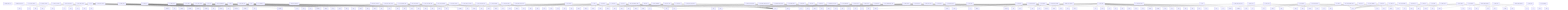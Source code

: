 graph TD
    P_3V3_HP_SLOT1 --- CONN1
    P_12V_HP_SLOT1 --- CONN1
    P_3V3_AUX_HP_SLOT1 --- CONN1
    P_12V_HP_SLOT2 --- CONN2
    P_3V3_HP_SLOT2 --- CONN2
    P_3V3_AUX_HP_SLOT2 --- CONN2
    P_3V3_HP_SLOT3 --- CONN3
    P_3V3_AUX_HP_SLOT3 --- CONN3
    P_12V_HP_SLOT3 --- CONN3
    P_3V3_AUX_HP_SLOT4 --- CONN4
    P_3V3_HP_SLOT4 --- CONN4
    P_12V_HP_SLOT4 --- CONN4
    P_DDR4_VPP --- CONN5
    P_VDDQ_CPU --- CONN5
    P_12V --- CONN5
    P_0V6_VTT --- CONN5
    P_DDR4_VPP --- CONN6
    P_VDDQ_CPU --- CONN6
    P_12V --- CONN6
    P_0V6_VTT --- CONN6
    P_DDR4_VPP --- CONN7
    P_VDDQ_CPU --- CONN7
    P_12V --- CONN7
    P_0V6_VTT --- CONN7
    P_DDR4_VPP --- CONN8
    P_VDDQ_CPU --- CONN8
    P_12V --- CONN8
    P_0V6_VTT --- CONN8
    P_DDR4_VPP --- CONN9
    P_VDDQ_CPU --- CONN9
    P_12V --- CONN9
    P_0V6_VTT --- CONN9
    P_DDR4_VPP --- CONN10
    P_VDDQ_CPU --- CONN10
    P_12V --- CONN10
    P_0V6_VTT --- CONN10
    P_3V3 --- CONN11
    P_12V_NEG --- CONN11
    P_5V_SB --- CONN11
    P_12V --- CONN11
    P_5V --- CONN11
    P_3V3_CPLD --- CONN12
    P_3V3 --- FB1
    P_3V3_CLK_GEN_VDD --- FB1
    P_12V_PVCCIN_CPU --- FB2
    P_5V_DUAL --- FB3
    P_2V0_AQC1 --- FB4
    P0_V20_SERDES_MAT --- FB4
    P1_V20_SERDES_MAT --- FB5
    P_2V0_AQC2 --- FB5
    P_2V0_AQC2 --- FB6
    P1_2V0_R --- FB6
    P_2V0_AQC1 --- FB7
    P0_2V0_R --- FB7
    P_1V0_AQC2 --- FB8
    P1_VA10_R --- FB8
    P1_V20_SERDES --- FB9
    P_2V0_AQC2 --- FB9
    P_1V0_AQC1 --- FB10
    P0_VA10_R --- FB10
    P_2V0_AQC1 --- FB11
    P0_V20_SERDES --- FB11
    P_1V0_AQC2 --- FB12
    P1_V10_SERDES --- FB12
    P_1V0_AQC1 --- FB13
    P0_V10_SERDES --- FB13
    P_3V3_AQC2 --- FB14
    P1_VDD_IO_R --- FB14
    P_3V3_AQC1 --- FB15
    P0_VDD_IO_R --- FB15
    P1_VDD_08 --- FB16
    P0_VDD_08 --- FB17
    P_2V0_AQC2 --- FB18
    P1_VD20 --- FB18
    P_2V0_AQC1 --- FB19
    P0_VD20 --- FB19
    P_12V_PVCCANA --- FB20
    P_5V_DUAL --- FB20
    P_VCCNAC_DIGICK_FILT --- FB21
    P_1V05_NAC --- FB21
    P_1V05 --- FB22
    P_VCCDIGICKSI0_1P05 --- FB22
    P_1V05 --- FB23
    P_VCCCL_HSIO_1P05 --- FB23
    P_1V0_AQC1 --- L1
    P_2V0_AQC1 --- L2
    P_VDD_AQC1 --- L3
    P_3V3_HP_SLOT3 --- L4
    P_3V3_HP_SLOT2 --- L5
    P_2V0_AQC2 --- L6
    P_1V0_LAN --- L7
    P_3V3_HP_SLOT4 --- L8
    P_3V3_HP_SLOT1 --- L9
    P_3V3_UP --- L10
    P_1V0_AQC2 --- L11
    P_3V3_AQC1 --- L12
    P_VDD_AQC2 --- L13
    P_3V3_AQC2 --- L14
    P_DDR4_VPP --- L15
    P_VCCANA_CPU --- L16
    P_VNN_NAC --- L17
    P_1V05 --- L18
    P_VCCIN_CPU --- L19
    P_VCCIN_CPU --- L20
    P_VCCIN_CPU --- L21
    P_VNN_PCH --- L22
    P_3V3_AUX --- L23
    P_1V8 --- L24
    P_12V --- L25
    P_VDDQ_CPU --- L26
    P_VDDQ_CPU --- L27
    P_5V_DUAL --- L28
    P_12V_PVNN_PCH --- L28
    P_12V_PVCCIN_CPU --- L29
    P_12V --- L29
    P_5V_DUAL --- L30
    P_12V_PVNN_NAC --- L30
    P_1V05 --- Q17
    P_1V05 --- Q21
    P_5V_DUAL --- Q27
    P_12V --- Q27
    P_5V_SB --- Q28
    P5V_SB_BLEEDER --- Q28
    P_3V3_HP --- R37
    P_3V3_UP --- R37
    P_3V3_LAN --- R148
    P_3V3_UP --- R148
    P_3V3_AQC1 --- R199
    PVDD_AQC1_MODE --- R199
    P_3V3_AQC2 --- R335
    PVDD_AQC2_MODE --- R335
    P0V6_VTT_VOSNS --- R591
    P_0V6_VTT --- R591
    P_1V05 --- R593
    P_1V05_NAC --- R593
    P_1V05 --- R594
    P_1V05_NAC --- R594
    P_VDDQ_CPU --- R600
    P0V6_VTT_VLDOIN --- R600
    P_VDDQ_CPU --- R603
    P0V6_VTT_VLDOIN --- R603
    P_3V3_AUX --- R604
    P0V6_VTT_VIN --- R604
    P0V6_VTT_REFIN --- R607
    P0V6_VTT_VLDOIN --- R607
    P_1V8_CPU --- R796
    P_1V8 --- R796
    P_1V8_AUX --- R799
    P_1V8 --- R799
    PVCC_NACDELAY_1P8 --- R878
    P_1V8_AUX_NAC --- R878
    PVCC_NAC_1P8 --- R894
    P_1V8_AUX --- R894
    P_12V_PVCCIN_CPU --- R933
    P_5V_DUAL --- R933
    P_12V_PVCCIN_CPU --- R945
    P_5V_DUAL --- R945
    P_3V3_CLK_GEN_PLL --- R1181
    P_3V3_CLK_GEN_VDD --- R1181
    P_1V8_P3V3_AUX --- R1205
    P_1V8_AUX --- R1205
    P_1V8_P3V3_AUX --- R1206
    P_3V3_AUX --- R1206
    P_3V3_AUX --- R1207
    P_3V3_AUX_HSIO_OSC --- R1207
    P_3V3_AUX --- R1238
    P_3V3_AUX_BIOS --- R1238
    P_3V3_UP --- R1244
    P_3V3_CPLD --- R1244
    P_RTC_VCC --- R1286
    P_3V3_AUX --- R1286
    P_3V3_AUX --- U1
    P_3V3_AUX --- U2
    P_5V --- U3
    P_5V_USB3_P0 --- U3
    P_3V3_HP --- U4
    P_3V3_AUX --- U5
    P_1V0_AQC1 --- U6
    P_3V3_AQC1 --- U6
    P_2V0_AQC1 --- U7
    P_3V3_AQC1 --- U7
    P_5V_USB3_P1 --- U8
    P_5V --- U8
    P_3V3_LAN --- U9
    P_1V0_LAN --- U9
    P_12V_HP_SLOT3 --- U10
    P_12V_HP_SLOT2 --- U11
    P_12V --- U12
    P_12V_HP_SLOT3 --- U12
    P_12V_HP_SLOT2 --- U13
    P_12V --- U13
    P_12V_HP_SLOT4 --- U14
    P_12V_HP_SLOT1 --- U15
    P_3V3_AQC1 --- U16
    PVDD_AQC1_RAMP --- U16
    P_VDD_AQC1 --- U16
    PVDD_AQC1_MODE --- U16
    P_3V3_AQC2 --- U17
    P_2V0_AQC2 --- U17
    P_12V_HP_SLOT4 --- U18
    P_12V --- U18
    P_12V_HP_SLOT1 --- U19
    P_12V --- U19
    P_3V3_LAN --- U20
    P1_V20_SERDES --- U21
    P1_VA10_R --- U21
    P1_2V0_R --- U21
    P1_V10_SERDES --- U21
    P1_VDD_08 --- U21
    P_VDD_AQC2 --- U21
    P1_VD20 --- U21
    P1_V20_SERDES_MAT --- U21
    P1_VDD_IO_R --- U21
    P0_V20_SERDES --- U22
    P0_V20_SERDES_MAT --- U22
    P0_V10_SERDES --- U22
    P0_VA10_R --- U22
    P0_VDD_08 --- U22
    P0_VDD_IO_R --- U22
    P0_VD20 --- U22
    P_VDD_AQC1 --- U22
    P0_2V0_R --- U22
    P_5V_SB --- U23
    P_1V0_AQC2 --- U24
    P_3V3_AQC2 --- U24
    P_5V_DUAL --- U25
    P_3V3_AUX_HP_SLOT4 --- U26
    P_3V3_AUX --- U26
    P_3V3_AUX --- U27
    P_3V3_AUX_HP_SLOT1 --- U27
    P_3V3_AUX --- U28
    P_3V3_AUX_HP_SLOT3 --- U28
    P_3V3_AUX --- U29
    P_3V3_AUX_HP_SLOT2 --- U29
    PDDR4_VPP_VCC --- U30
    PDDR4_VPP_SS --- U30
    P_12V --- U30
    P_5V_DUAL --- U31
    P_3V3_AQC2 --- U32
    P_VDD_AQC2 --- U32
    PVDD_AQC2_MODE --- U32
    PVDD_AQC2_RAMP --- U32
    P_12V_PVCCANA --- U33
    P_3V3_AUX --- U34
    P_3V3_AUX --- U35
    P_DDR4_VPP --- U37
    P_1V05 --- U37
    P_12V_PVNN_NAC --- U38
    P_3V3_AUX --- U39
    P_3V3_CLK_GEN_PLL --- U40
    P_3V3_CLK_GEN_VDD --- U40
    P_12V_PVNN_PCH --- U41
    P_1V8_AUX --- U42
    P_1V8_CPU --- U42
    PVCC_NAC_1P8 --- U42
    P_VCCIN_CPU --- U42
    P_VNN_NAC --- U42
    P_VCCDIGICKSI0_1P05 --- U42
    P_1V8_P3V3_AUX --- U42
    P_VNN_PCH --- U42
    P_VDDQ_CPU --- U42
    PVCCRTC_EXT_CAP --- U42
    P_VCCCL_HSIO_1P05 --- U42
    P_3V3_AUX --- U42
    P_1V05 --- U42
    VSS_M61 --- U42
    P_3V3_RTC --- U42
    P_1V05_NAC --- U42
    P_VCCANA_CPU --- U42
    PVCC_NACDELAY_1P8 --- U42
    P_VCCNAC_DIGICK_FILT --- U42
    P_3V3_AUX --- U43
    P0V6_VTT_VOSNS --- U44
    P0V6_VTT_REFOUT --- U44
    P0V6_VTT_VIN --- U44
    P0V6_VTT_VLDOIN --- U44
    P0V6_VTT_REFIN --- U44
    P_0V6_VTT --- U44
    P_VDDQ_CPU --- U45
    P_3V3_AUX --- U46
    P_3V3_AUX --- U47
    P_12V_PVNN_PCH --- U51
    P_3V3_AUX_BIOS --- U52
    P_12V_PVCCIN_CPU --- U53
    P_5V --- U53
    P_12V_PVCCIN_CPU --- U54
    P_5V --- U54
    P_12V_PVCCIN_CPU --- U55
    P_5V --- U55
    P_5V_DUAL --- U56
    P_1V8_AUX --- U59
    P_1V8_AUX_NAC --- U59
    P_3V3_AUX --- U60
    P_3V3 --- U61
    P_3V3_AUX --- U63
    P_12V_PVDDQ --- U64
    P_12V_PVDDQ --- U65
    P_3V3_AUX --- U66
    P_3V3_AQC2 --- U67
    P_3V3_AQC1 --- U68
    P_3V3_CPLD --- U69
    P_3V3_AUX_BIOS --- U70
    P_3V3_AUX --- U71
    P_3V3_AUX_BIOS --- U71
    P_3V3_AUX --- U72
    P_3V3_UP --- U73
    P_3V3_CPLD --- U73